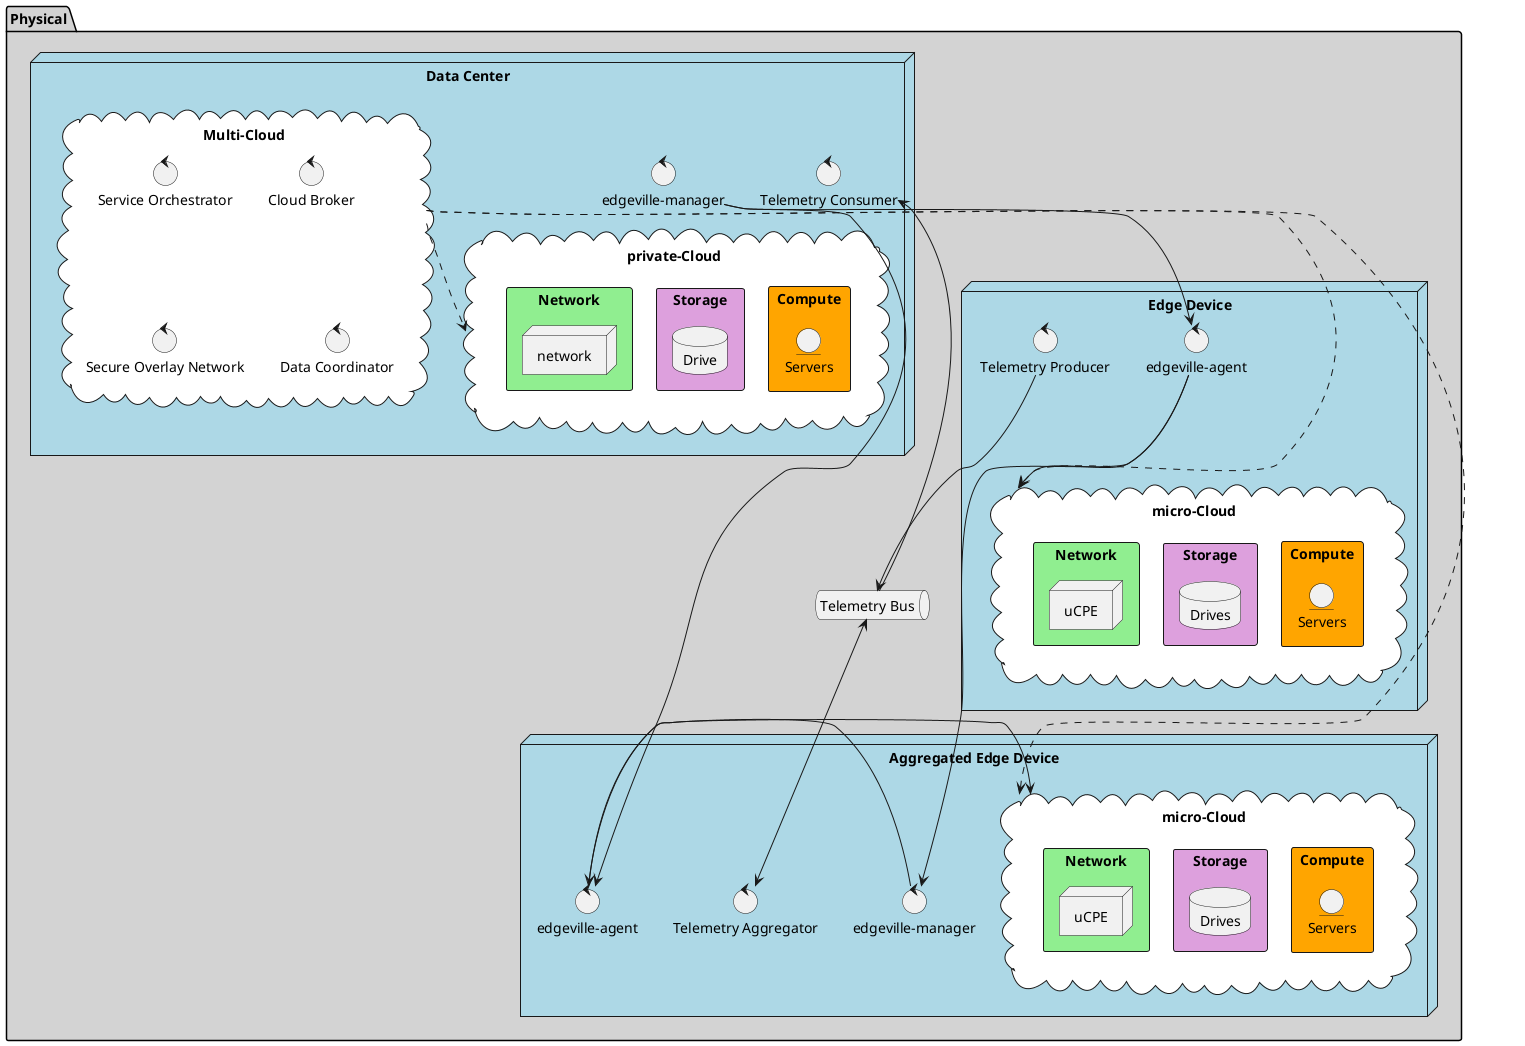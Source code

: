 @startuml

package  "Physical"  #lightgray {

  queue "Telemetry Bus" as TB
  node "Edge Device" as ED #lightblue {
    cloud "micro-Cloud" as mc #white {
        rectangle Compute #orange {
          entity "Servers"
        }
        rectangle Storage #plum {
          database Drives
        }
        rectangle Network #lightgreen {
            node "uCPE"
        }
    }
    control "edgeville-agent" as ea
    control "Telemetry Producer" as TP
    ea --> mc
    TP --> TB
  }
  node "Aggregated Edge Device" as AED #lightblue {
    cloud "micro-Cloud" as aedmc #white {
        rectangle Compute as AEDC #orange {
          entity "Servers" as AEDCS
        }
        rectangle Storage as AES #plum {
          database Drives as AEDSD
        }
        rectangle Network as AEDN #lightgreen {
            node "uCPE" as AEDNu
        }
    }
    control "edgeville-manager" as EM
    control "edgeville-agent" as EA
    control "Telemetry Aggregator" as TA
    TB <--> TA
  }

  node "Data Center" as DC #lightblue {
    cloud "private-Cloud" as pc #white {
        rectangle Compute as DCC #orange {
          entity "Servers"  as DCCS
        }
        rectangle Storage as DCDS #plum {
            database Drive
        }
        rectangle Network as DCDN #lightgreen {
            node "network" as DCDNu
        }
    }
    control "edgeville-manager" as DCEM
    control "Telemetry Consumer" as DCTC

    cloud "Multi-Cloud" as MC #white {
      control "Service Orchestrator"
      control "Cloud Broker"
      control "Secure Overlay Network"
      control "Data Coordinator"

    }

  }

  MC ..> aedmc
  MC ..> pc
  MC ..> mc

  DCEM --> EA
  DCEM --> ea
  DCTC <-- TB

  ea --> EM
  EM -> EA
  EA -> aedmc

}

@enduml

